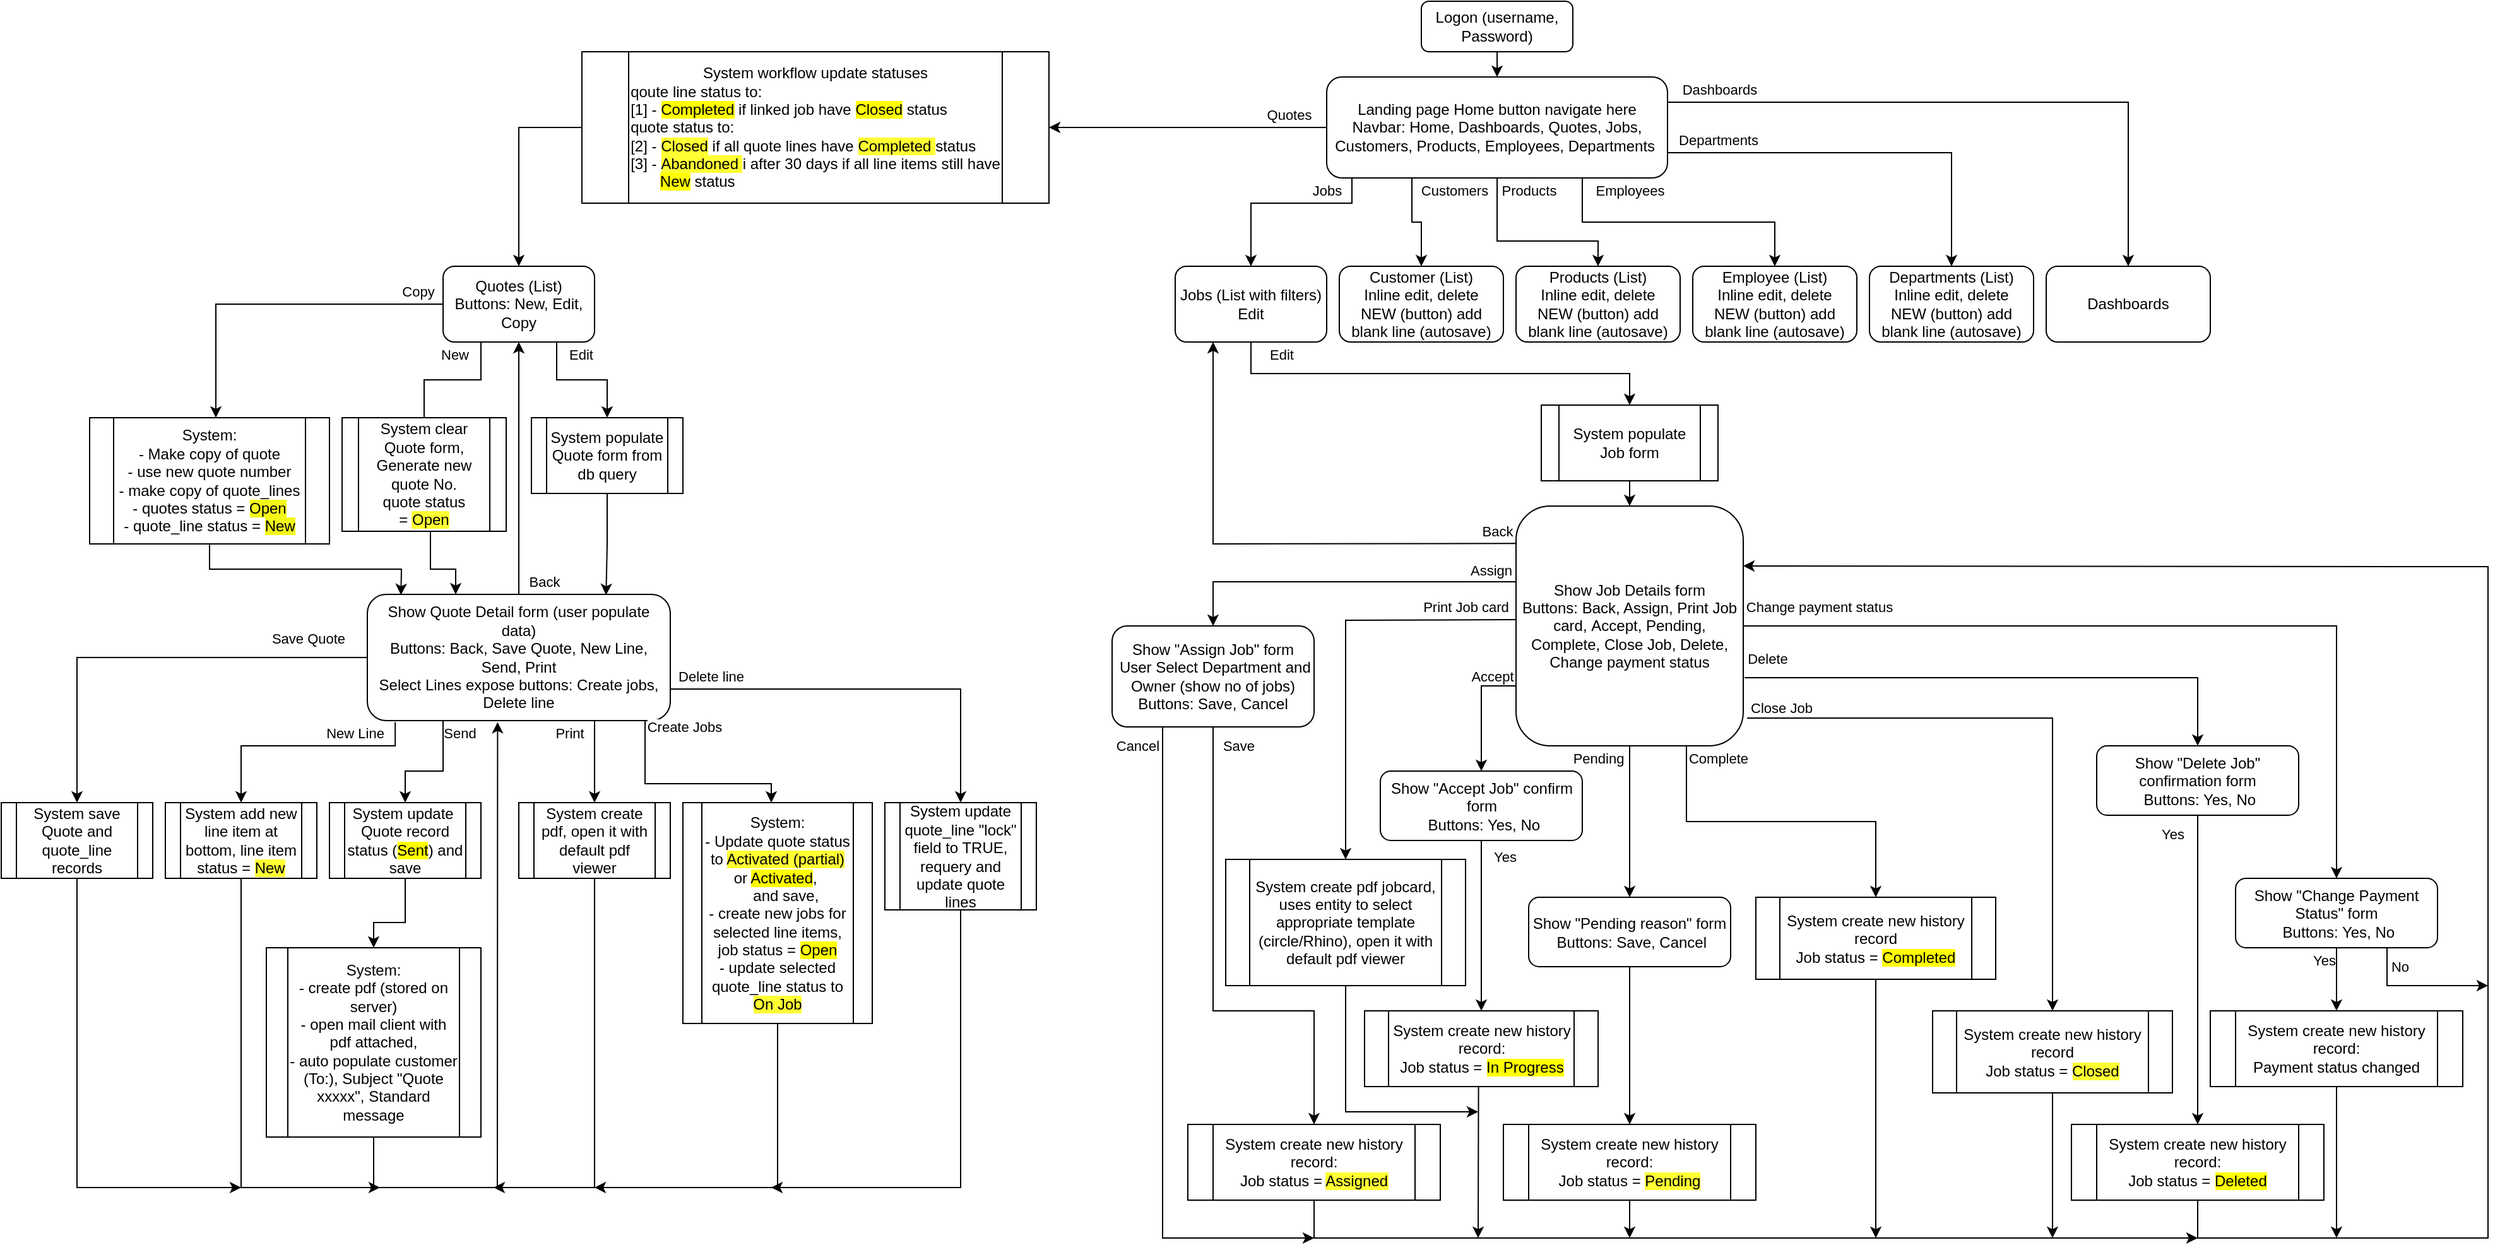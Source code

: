 <mxfile version="20.8.16" type="device"><diagram id="C5RBs43oDa-KdzZeNtuy" name="Page-1"><mxGraphModel dx="2165" dy="640" grid="1" gridSize="10" guides="1" tooltips="1" connect="1" arrows="1" fold="1" page="1" pageScale="1" pageWidth="827" pageHeight="1169" math="0" shadow="0"><root><mxCell id="WIyWlLk6GJQsqaUBKTNV-0"/><mxCell id="WIyWlLk6GJQsqaUBKTNV-1" parent="WIyWlLk6GJQsqaUBKTNV-0"/><mxCell id="WIyWlLk6GJQsqaUBKTNV-3" value="Logon (username, Password)" style="rounded=1;whiteSpace=wrap;html=1;fontSize=12;glass=0;strokeWidth=1;shadow=0;" parent="WIyWlLk6GJQsqaUBKTNV-1" vertex="1"><mxGeometry x="355" y="10" width="120" height="40" as="geometry"/></mxCell><mxCell id="UO__6lG9plmgbBNIE1Rd-0" value="Landing page Home button navigate here&lt;br&gt;Navbar: Home, Dashboards, Quotes, Jobs, Customers, Products, Employees, Departments&amp;nbsp;" style="rounded=1;whiteSpace=wrap;html=1;" parent="WIyWlLk6GJQsqaUBKTNV-1" vertex="1"><mxGeometry x="280" y="70" width="270" height="80" as="geometry"/></mxCell><mxCell id="UO__6lG9plmgbBNIE1Rd-2" value="" style="endArrow=classic;html=1;rounded=0;exitX=0.5;exitY=1;exitDx=0;exitDy=0;entryX=0.5;entryY=0;entryDx=0;entryDy=0;" parent="WIyWlLk6GJQsqaUBKTNV-1" source="WIyWlLk6GJQsqaUBKTNV-3" target="UO__6lG9plmgbBNIE1Rd-0" edge="1"><mxGeometry width="50" height="50" relative="1" as="geometry"><mxPoint x="390" y="280" as="sourcePoint"/><mxPoint x="440" y="230" as="targetPoint"/></mxGeometry></mxCell><mxCell id="UO__6lG9plmgbBNIE1Rd-3" value="Quotes (List)&lt;br&gt;Buttons: New, Edit, Copy" style="rounded=1;whiteSpace=wrap;html=1;" parent="WIyWlLk6GJQsqaUBKTNV-1" vertex="1"><mxGeometry x="-420" y="220" width="120" height="60" as="geometry"/></mxCell><mxCell id="UO__6lG9plmgbBNIE1Rd-5" value="Customer (List)&lt;br style=&quot;border-color: var(--border-color);&quot;&gt;Inline edit, delete&lt;br style=&quot;border-color: var(--border-color);&quot;&gt;NEW (button) add blank line (autosave)" style="rounded=1;whiteSpace=wrap;html=1;" parent="WIyWlLk6GJQsqaUBKTNV-1" vertex="1"><mxGeometry x="290" y="220" width="130" height="60" as="geometry"/></mxCell><mxCell id="UO__6lG9plmgbBNIE1Rd-6" value="Departments (List)&lt;br style=&quot;border-color: var(--border-color);&quot;&gt;Inline edit, delete&lt;br style=&quot;border-color: var(--border-color);&quot;&gt;NEW (button) add blank line (autosave)" style="rounded=1;whiteSpace=wrap;html=1;" parent="WIyWlLk6GJQsqaUBKTNV-1" vertex="1"><mxGeometry x="710" y="220" width="130" height="60" as="geometry"/></mxCell><mxCell id="UO__6lG9plmgbBNIE1Rd-8" value="Employee (List)&lt;br&gt;Inline edit, delete&lt;br&gt;NEW (button) add blank line (autosave)" style="rounded=1;whiteSpace=wrap;html=1;" parent="WIyWlLk6GJQsqaUBKTNV-1" vertex="1"><mxGeometry x="570" y="220" width="130" height="60" as="geometry"/></mxCell><mxCell id="UO__6lG9plmgbBNIE1Rd-20" value="" style="endArrow=classic;html=1;rounded=0;exitX=0;exitY=0.5;exitDx=0;exitDy=0;edgeStyle=orthogonalEdgeStyle;" parent="WIyWlLk6GJQsqaUBKTNV-1" source="UO__6lG9plmgbBNIE1Rd-3" target="YD0DISfWOn8aC3_Gt3WI-0" edge="1"><mxGeometry relative="1" as="geometry"><mxPoint x="-440" y="260" as="sourcePoint"/><mxPoint x="-590" y="330" as="targetPoint"/><Array as="points"><mxPoint x="-600" y="250"/></Array></mxGeometry></mxCell><mxCell id="UO__6lG9plmgbBNIE1Rd-21" value="Copy" style="edgeLabel;resizable=0;html=1;align=center;verticalAlign=middle;" parent="UO__6lG9plmgbBNIE1Rd-20" connectable="0" vertex="1"><mxGeometry relative="1" as="geometry"><mxPoint x="115" y="-10" as="offset"/></mxGeometry></mxCell><mxCell id="UO__6lG9plmgbBNIE1Rd-22" value="&lt;br&gt;" style="edgeLabel;resizable=0;html=1;align=left;verticalAlign=bottom;" parent="UO__6lG9plmgbBNIE1Rd-20" connectable="0" vertex="1"><mxGeometry x="-1" relative="1" as="geometry"/></mxCell><mxCell id="UO__6lG9plmgbBNIE1Rd-31" value="Show Quote Detail form (user populate data)&lt;br&gt;Buttons: Back, Save Quote, New Line, Send, Print&lt;br&gt;Select Lines expose buttons: Create jobs, Delete line" style="rounded=1;whiteSpace=wrap;html=1;" parent="WIyWlLk6GJQsqaUBKTNV-1" vertex="1"><mxGeometry x="-480" y="480" width="240" height="100" as="geometry"/></mxCell><mxCell id="UO__6lG9plmgbBNIE1Rd-38" value="" style="endArrow=classic;html=1;rounded=0;exitX=0.75;exitY=1;exitDx=0;exitDy=0;edgeStyle=orthogonalEdgeStyle;" parent="WIyWlLk6GJQsqaUBKTNV-1" source="UO__6lG9plmgbBNIE1Rd-3" target="UO__6lG9plmgbBNIE1Rd-46" edge="1"><mxGeometry relative="1" as="geometry"><mxPoint x="-290" y="290" as="sourcePoint"/><mxPoint x="-310" y="340" as="targetPoint"/></mxGeometry></mxCell><mxCell id="UO__6lG9plmgbBNIE1Rd-39" value="Edit" style="edgeLabel;resizable=0;html=1;align=center;verticalAlign=middle;" parent="UO__6lG9plmgbBNIE1Rd-38" connectable="0" vertex="1"><mxGeometry relative="1" as="geometry"><mxPoint x="-1" y="-20" as="offset"/></mxGeometry></mxCell><mxCell id="UO__6lG9plmgbBNIE1Rd-40" value="" style="endArrow=classic;html=1;rounded=0;exitX=0.5;exitY=1;exitDx=0;exitDy=0;edgeStyle=orthogonalEdgeStyle;startArrow=none;" parent="WIyWlLk6GJQsqaUBKTNV-1" source="UO__6lG9plmgbBNIE1Rd-45" target="UO__6lG9plmgbBNIE1Rd-31" edge="1"><mxGeometry relative="1" as="geometry"><mxPoint x="-260" y="419.41" as="sourcePoint"/><mxPoint x="-420" y="410" as="targetPoint"/><Array as="points"><mxPoint x="-430" y="460"/><mxPoint x="-410" y="460"/></Array></mxGeometry></mxCell><mxCell id="UO__6lG9plmgbBNIE1Rd-43" value="" style="endArrow=classic;html=1;rounded=0;edgeStyle=orthogonalEdgeStyle;entryX=0.788;entryY=0.005;entryDx=0;entryDy=0;entryPerimeter=0;" parent="WIyWlLk6GJQsqaUBKTNV-1" source="UO__6lG9plmgbBNIE1Rd-46" target="UO__6lG9plmgbBNIE1Rd-31" edge="1"><mxGeometry width="50" height="50" relative="1" as="geometry"><mxPoint x="-310" y="400" as="sourcePoint"/><mxPoint x="-280" y="490" as="targetPoint"/></mxGeometry></mxCell><mxCell id="UO__6lG9plmgbBNIE1Rd-46" value="System populate Quote form from db query" style="shape=process;whiteSpace=wrap;html=1;backgroundOutline=1;" parent="WIyWlLk6GJQsqaUBKTNV-1" vertex="1"><mxGeometry x="-350" y="340" width="120" height="60" as="geometry"/></mxCell><mxCell id="UO__6lG9plmgbBNIE1Rd-49" value="System save Quote and quote_line records" style="shape=process;whiteSpace=wrap;html=1;backgroundOutline=1;" parent="WIyWlLk6GJQsqaUBKTNV-1" vertex="1"><mxGeometry x="-770" y="645" width="120" height="60" as="geometry"/></mxCell><mxCell id="UO__6lG9plmgbBNIE1Rd-50" value="" style="endArrow=classic;html=1;rounded=0;edgeStyle=orthogonalEdgeStyle;exitX=0;exitY=0.5;exitDx=0;exitDy=0;" parent="WIyWlLk6GJQsqaUBKTNV-1" source="UO__6lG9plmgbBNIE1Rd-31" target="UO__6lG9plmgbBNIE1Rd-49" edge="1"><mxGeometry relative="1" as="geometry"><mxPoint x="-480" y="575" as="sourcePoint"/><mxPoint x="-670" y="640" as="targetPoint"/></mxGeometry></mxCell><mxCell id="UO__6lG9plmgbBNIE1Rd-51" value="Save Quote" style="edgeLabel;resizable=0;html=1;align=center;verticalAlign=middle;" parent="UO__6lG9plmgbBNIE1Rd-50" connectable="0" vertex="1"><mxGeometry relative="1" as="geometry"><mxPoint x="125" y="-15" as="offset"/></mxGeometry></mxCell><mxCell id="UO__6lG9plmgbBNIE1Rd-53" value="" style="endArrow=classic;html=1;rounded=0;entryX=0.5;entryY=1;entryDx=0;entryDy=0;exitX=0.5;exitY=0;exitDx=0;exitDy=0;" parent="WIyWlLk6GJQsqaUBKTNV-1" source="UO__6lG9plmgbBNIE1Rd-31" target="UO__6lG9plmgbBNIE1Rd-3" edge="1"><mxGeometry relative="1" as="geometry"><mxPoint x="-370" y="540" as="sourcePoint"/><mxPoint x="-510" y="555" as="targetPoint"/></mxGeometry></mxCell><mxCell id="UO__6lG9plmgbBNIE1Rd-54" value="Back" style="edgeLabel;resizable=0;html=1;align=center;verticalAlign=middle;" parent="UO__6lG9plmgbBNIE1Rd-53" connectable="0" vertex="1"><mxGeometry relative="1" as="geometry"><mxPoint x="20" y="90" as="offset"/></mxGeometry></mxCell><mxCell id="UO__6lG9plmgbBNIE1Rd-55" value="Jobs (List with filters) Edit" style="rounded=1;whiteSpace=wrap;html=1;" parent="WIyWlLk6GJQsqaUBKTNV-1" vertex="1"><mxGeometry x="160" y="220" width="120" height="60" as="geometry"/></mxCell><mxCell id="UO__6lG9plmgbBNIE1Rd-64" value="Show Job Details form&lt;br&gt;Buttons: Back, Assign, Print Job card,&amp;nbsp;Accept, Pending, Complete, Close Job, Delete,&lt;br&gt;Change payment status" style="rounded=1;whiteSpace=wrap;html=1;" parent="WIyWlLk6GJQsqaUBKTNV-1" vertex="1"><mxGeometry x="430" y="410" width="180" height="190" as="geometry"/></mxCell><mxCell id="UO__6lG9plmgbBNIE1Rd-65" value="" style="endArrow=classic;html=1;rounded=0;entryX=0.5;entryY=0;entryDx=0;entryDy=0;edgeStyle=orthogonalEdgeStyle;exitX=0.5;exitY=1;exitDx=0;exitDy=0;" parent="WIyWlLk6GJQsqaUBKTNV-1" source="UO__6lG9plmgbBNIE1Rd-55" target="UO__6lG9plmgbBNIE1Rd-72" edge="1"><mxGeometry relative="1" as="geometry"><mxPoint x="180" y="280" as="sourcePoint"/><mxPoint x="270" y="340" as="targetPoint"/></mxGeometry></mxCell><mxCell id="UO__6lG9plmgbBNIE1Rd-66" value="Edit" style="edgeLabel;resizable=0;html=1;align=center;verticalAlign=middle;" parent="UO__6lG9plmgbBNIE1Rd-65" connectable="0" vertex="1"><mxGeometry relative="1" as="geometry"><mxPoint x="-126" y="-15" as="offset"/></mxGeometry></mxCell><mxCell id="UO__6lG9plmgbBNIE1Rd-70" value="" style="endArrow=classic;html=1;rounded=0;edgeStyle=orthogonalEdgeStyle;" parent="WIyWlLk6GJQsqaUBKTNV-1" source="UO__6lG9plmgbBNIE1Rd-72" target="UO__6lG9plmgbBNIE1Rd-64" edge="1"><mxGeometry width="50" height="50" relative="1" as="geometry"><mxPoint x="270" y="400" as="sourcePoint"/><mxPoint x="190" y="450" as="targetPoint"/></mxGeometry></mxCell><mxCell id="UO__6lG9plmgbBNIE1Rd-72" value="System populate Job form" style="shape=process;whiteSpace=wrap;html=1;backgroundOutline=1;" parent="WIyWlLk6GJQsqaUBKTNV-1" vertex="1"><mxGeometry x="450" y="330" width="140" height="60" as="geometry"/></mxCell><mxCell id="UO__6lG9plmgbBNIE1Rd-79" value="" style="endArrow=classic;html=1;rounded=0;exitX=0.003;exitY=0.156;exitDx=0;exitDy=0;entryX=0.25;entryY=1;entryDx=0;entryDy=0;exitPerimeter=0;" parent="WIyWlLk6GJQsqaUBKTNV-1" source="UO__6lG9plmgbBNIE1Rd-64" target="UO__6lG9plmgbBNIE1Rd-55" edge="1"><mxGeometry relative="1" as="geometry"><mxPoint x="-40.0" y="380" as="sourcePoint"/><mxPoint x="70" y="470" as="targetPoint"/><Array as="points"><mxPoint x="190" y="440"/></Array></mxGeometry></mxCell><mxCell id="UO__6lG9plmgbBNIE1Rd-80" value="Back" style="edgeLabel;resizable=0;html=1;align=center;verticalAlign=middle;" parent="UO__6lG9plmgbBNIE1Rd-79" connectable="0" vertex="1"><mxGeometry relative="1" as="geometry"><mxPoint x="185" y="-10" as="offset"/></mxGeometry></mxCell><mxCell id="UO__6lG9plmgbBNIE1Rd-87" value="System:&lt;br&gt;- Update quote status to &lt;span style=&quot;background-color: rgb(255, 255, 51);&quot;&gt;Activated (partial)&lt;/span&gt; or &lt;span style=&quot;background-color: rgb(255, 255, 0);&quot;&gt;Activated&lt;/span&gt;,&amp;nbsp;&lt;br&gt;&amp;nbsp; &amp;nbsp; and save,&lt;br&gt;- create new jobs for selected line items, job status = &lt;span style=&quot;background-color: rgb(255, 255, 0);&quot;&gt;Open&lt;/span&gt;&lt;br&gt;- update selected quote_line status to &lt;span style=&quot;background-color: rgb(255, 255, 51);&quot;&gt;On Job&lt;br&gt;&lt;/span&gt;" style="shape=process;whiteSpace=wrap;html=1;backgroundOutline=1;" parent="WIyWlLk6GJQsqaUBKTNV-1" vertex="1"><mxGeometry x="-230" y="645" width="150" height="175" as="geometry"/></mxCell><mxCell id="UO__6lG9plmgbBNIE1Rd-90" value="Show &quot;Assign Job&quot; form&lt;br&gt;&amp;nbsp;User Select Department and Owner (show no of jobs)&lt;br&gt;Buttons: Save, Cancel" style="rounded=1;whiteSpace=wrap;html=1;" parent="WIyWlLk6GJQsqaUBKTNV-1" vertex="1"><mxGeometry x="110" y="505" width="160" height="80" as="geometry"/></mxCell><mxCell id="UO__6lG9plmgbBNIE1Rd-91" value="" style="endArrow=classic;html=1;rounded=0;edgeStyle=orthogonalEdgeStyle;" parent="WIyWlLk6GJQsqaUBKTNV-1" target="UO__6lG9plmgbBNIE1Rd-90" edge="1"><mxGeometry relative="1" as="geometry"><mxPoint x="430" y="470" as="sourcePoint"/><mxPoint x="240.0" y="340.0" as="targetPoint"/><Array as="points"><mxPoint x="429" y="470"/><mxPoint x="190" y="470"/></Array></mxGeometry></mxCell><mxCell id="UO__6lG9plmgbBNIE1Rd-92" value="Assign" style="edgeLabel;resizable=0;html=1;align=center;verticalAlign=middle;" parent="UO__6lG9plmgbBNIE1Rd-91" connectable="0" vertex="1"><mxGeometry relative="1" as="geometry"><mxPoint x="117" y="-9" as="offset"/></mxGeometry></mxCell><mxCell id="UO__6lG9plmgbBNIE1Rd-93" value="System create new history record:&lt;br style=&quot;border-color: var(--border-color);&quot;&gt;Job status = &lt;span style=&quot;background-color: rgb(255, 255, 51);&quot;&gt;Assigned&lt;/span&gt;" style="shape=process;whiteSpace=wrap;html=1;backgroundOutline=1;" parent="WIyWlLk6GJQsqaUBKTNV-1" vertex="1"><mxGeometry x="170" y="900" width="200" height="60" as="geometry"/></mxCell><mxCell id="UO__6lG9plmgbBNIE1Rd-94" value="" style="endArrow=classic;html=1;rounded=0;edgeStyle=orthogonalEdgeStyle;" parent="WIyWlLk6GJQsqaUBKTNV-1" source="UO__6lG9plmgbBNIE1Rd-90" target="UO__6lG9plmgbBNIE1Rd-93" edge="1"><mxGeometry relative="1" as="geometry"><mxPoint x="329.7" y="510.0" as="sourcePoint"/><mxPoint x="329.7" y="560.0" as="targetPoint"/><Array as="points"><mxPoint x="190" y="810"/><mxPoint x="270" y="810"/></Array></mxGeometry></mxCell><mxCell id="UO__6lG9plmgbBNIE1Rd-95" value="Save" style="edgeLabel;resizable=0;html=1;align=center;verticalAlign=middle;" parent="UO__6lG9plmgbBNIE1Rd-94" connectable="0" vertex="1"><mxGeometry relative="1" as="geometry"><mxPoint x="20" y="-183" as="offset"/></mxGeometry></mxCell><mxCell id="UO__6lG9plmgbBNIE1Rd-96" value="" style="endArrow=classic;html=1;rounded=0;exitX=0.5;exitY=1;exitDx=0;exitDy=0;edgeStyle=orthogonalEdgeStyle;" parent="WIyWlLk6GJQsqaUBKTNV-1" source="UO__6lG9plmgbBNIE1Rd-93" edge="1"><mxGeometry width="50" height="50" relative="1" as="geometry"><mxPoint x="300" y="540" as="sourcePoint"/><mxPoint x="970" y="990" as="targetPoint"/><Array as="points"><mxPoint x="270" y="990"/><mxPoint x="970" y="990"/></Array></mxGeometry></mxCell><mxCell id="UO__6lG9plmgbBNIE1Rd-99" value="System:&lt;br&gt;- create pdf (stored on server)&lt;br&gt;- open mail client with pdf attached,&lt;br&gt;- auto populate customer (To:), Subject &quot;Quote xxxxx&quot;, Standard message" style="shape=process;whiteSpace=wrap;html=1;backgroundOutline=1;" parent="WIyWlLk6GJQsqaUBKTNV-1" vertex="1"><mxGeometry x="-560" y="760" width="170" height="150" as="geometry"/></mxCell><mxCell id="UO__6lG9plmgbBNIE1Rd-100" value="System update&amp;nbsp; Quote record status (&lt;span style=&quot;background-color: rgb(255, 255, 0);&quot;&gt;Sent&lt;/span&gt;) and save" style="shape=process;whiteSpace=wrap;html=1;backgroundOutline=1;" parent="WIyWlLk6GJQsqaUBKTNV-1" vertex="1"><mxGeometry x="-510" y="645" width="120" height="60" as="geometry"/></mxCell><mxCell id="UO__6lG9plmgbBNIE1Rd-101" value="" style="endArrow=classic;html=1;rounded=0;edgeStyle=orthogonalEdgeStyle;entryX=0.5;entryY=0;entryDx=0;entryDy=0;exitX=0.25;exitY=1;exitDx=0;exitDy=0;" parent="WIyWlLk6GJQsqaUBKTNV-1" source="UO__6lG9plmgbBNIE1Rd-31" target="UO__6lG9plmgbBNIE1Rd-100" edge="1"><mxGeometry relative="1" as="geometry"><mxPoint x="-310" y="610" as="sourcePoint"/><mxPoint x="-320" y="650" as="targetPoint"/><Array as="points"><mxPoint x="-420" y="620"/><mxPoint x="-450" y="620"/></Array></mxGeometry></mxCell><mxCell id="UO__6lG9plmgbBNIE1Rd-102" value="Send" style="edgeLabel;resizable=0;html=1;align=center;verticalAlign=middle;" parent="UO__6lG9plmgbBNIE1Rd-101" connectable="0" vertex="1"><mxGeometry relative="1" as="geometry"><mxPoint x="20" y="-30" as="offset"/></mxGeometry></mxCell><mxCell id="UO__6lG9plmgbBNIE1Rd-103" value="" style="endArrow=classic;html=1;rounded=0;exitX=0.5;exitY=1;exitDx=0;exitDy=0;entryX=0.5;entryY=0;entryDx=0;entryDy=0;" parent="WIyWlLk6GJQsqaUBKTNV-1" source="UO__6lG9plmgbBNIE1Rd-100" target="UO__6lG9plmgbBNIE1Rd-99" edge="1"><mxGeometry width="50" height="50" relative="1" as="geometry"><mxPoint x="-310" y="810" as="sourcePoint"/><mxPoint x="-260" y="760" as="targetPoint"/><Array as="points"><mxPoint x="-450" y="740"/><mxPoint x="-475" y="740"/></Array></mxGeometry></mxCell><mxCell id="UO__6lG9plmgbBNIE1Rd-105" value="" style="endArrow=classic;html=1;rounded=0;edgeStyle=orthogonalEdgeStyle;" parent="WIyWlLk6GJQsqaUBKTNV-1" target="UO__6lG9plmgbBNIE1Rd-87" edge="1"><mxGeometry relative="1" as="geometry"><mxPoint x="-260" y="580" as="sourcePoint"/><mxPoint x="-120" y="640" as="targetPoint"/><Array as="points"><mxPoint x="-260" y="630"/><mxPoint x="-160" y="630"/></Array></mxGeometry></mxCell><mxCell id="UO__6lG9plmgbBNIE1Rd-106" value="Create Jobs" style="edgeLabel;resizable=0;html=1;align=center;verticalAlign=middle;" parent="UO__6lG9plmgbBNIE1Rd-105" connectable="0" vertex="1"><mxGeometry relative="1" as="geometry"><mxPoint x="-2" y="-45" as="offset"/></mxGeometry></mxCell><mxCell id="UO__6lG9plmgbBNIE1Rd-109" value="Dashboards" style="rounded=1;whiteSpace=wrap;html=1;" parent="WIyWlLk6GJQsqaUBKTNV-1" vertex="1"><mxGeometry x="850" y="220" width="130" height="60" as="geometry"/></mxCell><mxCell id="UO__6lG9plmgbBNIE1Rd-113" value="System create new history record&lt;br&gt;Job status = &lt;span style=&quot;background-color: rgb(255, 255, 0);&quot;&gt;Completed&lt;/span&gt;" style="shape=process;whiteSpace=wrap;html=1;backgroundOutline=1;" parent="WIyWlLk6GJQsqaUBKTNV-1" vertex="1"><mxGeometry x="620" y="720" width="190" height="65" as="geometry"/></mxCell><mxCell id="UO__6lG9plmgbBNIE1Rd-115" value="System workflow update statuses&lt;br&gt;&lt;div style=&quot;text-align: left;&quot;&gt;&lt;span style=&quot;background-color: initial;&quot;&gt;qoute line status to:&lt;/span&gt;&lt;/div&gt;&lt;div style=&quot;text-align: left;&quot;&gt;&lt;span style=&quot;background-color: initial;&quot;&gt;[1] -&amp;nbsp;&lt;/span&gt;&lt;span style=&quot;background-color: rgb(255, 255, 0);&quot;&gt;Completed&lt;/span&gt;&lt;span style=&quot;background-color: initial;&quot;&gt;&amp;nbsp;if linked job have &lt;/span&gt;&lt;span style=&quot;background-color: rgb(255, 255, 0);&quot;&gt;Closed&lt;/span&gt;&lt;span style=&quot;background-color: initial;&quot;&gt; status&lt;/span&gt;&lt;/div&gt;&lt;div style=&quot;text-align: left;&quot;&gt;&lt;span style=&quot;background-color: initial;&quot;&gt;quote status to:&lt;/span&gt;&lt;/div&gt;&lt;div style=&quot;text-align: left;&quot;&gt;&lt;span style=&quot;background-color: initial;&quot;&gt;[2] -&amp;nbsp;&lt;/span&gt;&lt;span style=&quot;background-color: rgb(255, 255, 51);&quot;&gt;Closed&lt;/span&gt;&lt;span style=&quot;background-color: initial;&quot;&gt; if all quote lines have &lt;/span&gt;&lt;span style=&quot;background-color: rgb(255, 255, 51);&quot;&gt;Completed &lt;/span&gt;&lt;span style=&quot;background-color: initial;&quot;&gt;status&lt;/span&gt;&lt;/div&gt;&lt;div style=&quot;text-align: left;&quot;&gt;&lt;span style=&quot;background-color: initial;&quot;&gt;[3] -&amp;nbsp;&lt;/span&gt;&lt;span style=&quot;background-color: rgb(255, 255, 51);&quot;&gt;Abandoned &lt;/span&gt;&lt;span style=&quot;background-color: initial;&quot;&gt;i after 30 days if all line items still have&lt;/span&gt;&lt;/div&gt;&lt;div style=&quot;text-align: left;&quot;&gt;&lt;span style=&quot;background-color: initial;&quot;&gt;&amp;nbsp; &amp;nbsp; &amp;nbsp; &amp;nbsp;&lt;/span&gt;&lt;span style=&quot;background-color: rgb(255, 255, 0);&quot;&gt;New&lt;/span&gt;&lt;span style=&quot;background-color: initial;&quot;&gt; status&lt;/span&gt;&lt;/div&gt;" style="shape=process;whiteSpace=wrap;html=1;backgroundOutline=1;" parent="WIyWlLk6GJQsqaUBKTNV-1" vertex="1"><mxGeometry x="-310" y="50" width="370" height="120" as="geometry"/></mxCell><mxCell id="UO__6lG9plmgbBNIE1Rd-116" value="" style="endArrow=classic;html=1;rounded=0;entryX=0.5;entryY=0;entryDx=0;entryDy=0;exitX=0;exitY=0.5;exitDx=0;exitDy=0;edgeStyle=orthogonalEdgeStyle;" parent="WIyWlLk6GJQsqaUBKTNV-1" source="UO__6lG9plmgbBNIE1Rd-115" target="UO__6lG9plmgbBNIE1Rd-3" edge="1"><mxGeometry width="50" height="50" relative="1" as="geometry"><mxPoint x="-200" y="270" as="sourcePoint"/><mxPoint x="-150" y="220" as="targetPoint"/></mxGeometry></mxCell><mxCell id="bn9WS0nW_N-Bdegm0aEB-10" value="System create new history record&lt;br style=&quot;border-color: var(--border-color);&quot;&gt;Job status = &lt;span style=&quot;background-color: rgb(255, 255, 51);&quot;&gt;Closed&lt;/span&gt;" style="shape=process;whiteSpace=wrap;html=1;backgroundOutline=1;" parent="WIyWlLk6GJQsqaUBKTNV-1" vertex="1"><mxGeometry x="760" y="810" width="190" height="65" as="geometry"/></mxCell><mxCell id="FHoST9mSGM_nf9gU5FEZ-1" value="System create new history record:&lt;br&gt;Job status = &lt;span style=&quot;background-color: rgb(255, 255, 0);&quot;&gt;In Progress&lt;/span&gt;" style="shape=process;whiteSpace=wrap;html=1;backgroundOutline=1;" parent="WIyWlLk6GJQsqaUBKTNV-1" vertex="1"><mxGeometry x="310" y="810" width="185" height="60" as="geometry"/></mxCell><mxCell id="FHoST9mSGM_nf9gU5FEZ-2" value="Show &quot;Pending reason&quot; form&lt;br style=&quot;border-color: var(--border-color);&quot;&gt;&amp;nbsp;Buttons: Save, Cancel" style="rounded=1;whiteSpace=wrap;html=1;" parent="WIyWlLk6GJQsqaUBKTNV-1" vertex="1"><mxGeometry x="440" y="720" width="160" height="55" as="geometry"/></mxCell><mxCell id="YXFKZWMW8xviHyvgcEc7-0" value="Products (List)&lt;br style=&quot;border-color: var(--border-color);&quot;&gt;Inline edit, delete&lt;br style=&quot;border-color: var(--border-color);&quot;&gt;NEW (button) add blank line (autosave)" style="rounded=1;whiteSpace=wrap;html=1;" parent="WIyWlLk6GJQsqaUBKTNV-1" vertex="1"><mxGeometry x="430" y="220" width="130" height="60" as="geometry"/></mxCell><mxCell id="YD0DISfWOn8aC3_Gt3WI-0" value="System:&lt;br&gt;- Make copy of quote&lt;br&gt;- use new quote number&lt;br&gt;- make copy of quote_lines&lt;br&gt;- quotes status = &lt;span style=&quot;background-color: rgb(243, 247, 24);&quot;&gt;Open&lt;/span&gt;&lt;br&gt;- quote_line status = &lt;span style=&quot;background-color: rgb(243, 247, 24);&quot;&gt;New&lt;br&gt;&lt;/span&gt;" style="shape=process;whiteSpace=wrap;html=1;backgroundOutline=1;" parent="WIyWlLk6GJQsqaUBKTNV-1" vertex="1"><mxGeometry x="-700" y="340" width="190" height="100" as="geometry"/></mxCell><mxCell id="YD0DISfWOn8aC3_Gt3WI-1" value="" style="endArrow=classic;html=1;rounded=0;exitX=0.5;exitY=1;exitDx=0;exitDy=0;entryX=0.111;entryY=0.005;entryDx=0;entryDy=0;entryPerimeter=0;" parent="WIyWlLk6GJQsqaUBKTNV-1" source="YD0DISfWOn8aC3_Gt3WI-0" target="UO__6lG9plmgbBNIE1Rd-31" edge="1"><mxGeometry width="50" height="50" relative="1" as="geometry"><mxPoint x="-270" y="530" as="sourcePoint"/><mxPoint x="-420" y="490" as="targetPoint"/><Array as="points"><mxPoint x="-605" y="460"/><mxPoint x="-453" y="460"/></Array></mxGeometry></mxCell><mxCell id="YD0DISfWOn8aC3_Gt3WI-2" value="System add new line item at bottom, line item status = &lt;span style=&quot;background-color: rgb(255, 255, 51);&quot;&gt;New&lt;/span&gt;" style="shape=process;whiteSpace=wrap;html=1;backgroundOutline=1;" parent="WIyWlLk6GJQsqaUBKTNV-1" vertex="1"><mxGeometry x="-640" y="645" width="120" height="60" as="geometry"/></mxCell><mxCell id="YD0DISfWOn8aC3_Gt3WI-5" value="" style="endArrow=classic;html=1;rounded=0;edgeStyle=orthogonalEdgeStyle;exitX=0.092;exitY=1.013;exitDx=0;exitDy=0;exitPerimeter=0;" parent="WIyWlLk6GJQsqaUBKTNV-1" source="UO__6lG9plmgbBNIE1Rd-31" target="YD0DISfWOn8aC3_Gt3WI-2" edge="1"><mxGeometry relative="1" as="geometry"><mxPoint x="-400" y="610" as="sourcePoint"/><mxPoint x="-620" y="655" as="targetPoint"/><Array as="points"><mxPoint x="-458" y="600"/><mxPoint x="-580" y="600"/></Array></mxGeometry></mxCell><mxCell id="YD0DISfWOn8aC3_Gt3WI-6" value="New Line" style="edgeLabel;resizable=0;html=1;align=center;verticalAlign=middle;" parent="YD0DISfWOn8aC3_Gt3WI-5" connectable="0" vertex="1"><mxGeometry relative="1" as="geometry"><mxPoint x="42" y="-10" as="offset"/></mxGeometry></mxCell><mxCell id="YD0DISfWOn8aC3_Gt3WI-7" value="" style="endArrow=classic;html=1;rounded=0;edgeStyle=orthogonalEdgeStyle;exitX=0.75;exitY=1;exitDx=0;exitDy=0;entryX=0.5;entryY=0;entryDx=0;entryDy=0;" parent="WIyWlLk6GJQsqaUBKTNV-1" source="UO__6lG9plmgbBNIE1Rd-31" target="YD0DISfWOn8aC3_Gt3WI-9" edge="1"><mxGeometry relative="1" as="geometry"><mxPoint x="-450" y="655" as="sourcePoint"/><mxPoint x="-260" y="640" as="targetPoint"/><Array as="points"><mxPoint x="-300" y="630"/><mxPoint x="-300" y="630"/></Array></mxGeometry></mxCell><mxCell id="YD0DISfWOn8aC3_Gt3WI-8" value="Print" style="edgeLabel;resizable=0;html=1;align=center;verticalAlign=middle;" parent="YD0DISfWOn8aC3_Gt3WI-7" connectable="0" vertex="1"><mxGeometry relative="1" as="geometry"><mxPoint x="-20" y="-23" as="offset"/></mxGeometry></mxCell><mxCell id="YD0DISfWOn8aC3_Gt3WI-9" value="System create pdf, open it with default pdf viewer" style="shape=process;whiteSpace=wrap;html=1;backgroundOutline=1;" parent="WIyWlLk6GJQsqaUBKTNV-1" vertex="1"><mxGeometry x="-360" y="645" width="120" height="60" as="geometry"/></mxCell><mxCell id="YD0DISfWOn8aC3_Gt3WI-13" value="" style="endArrow=none;html=1;rounded=0;entryX=0.5;entryY=0;entryDx=0;entryDy=0;exitX=0.25;exitY=1;exitDx=0;exitDy=0;edgeStyle=orthogonalEdgeStyle;" parent="WIyWlLk6GJQsqaUBKTNV-1" source="UO__6lG9plmgbBNIE1Rd-3" target="UO__6lG9plmgbBNIE1Rd-45" edge="1"><mxGeometry relative="1" as="geometry"><mxPoint x="-390" y="280" as="sourcePoint"/><mxPoint x="-420" y="410" as="targetPoint"/></mxGeometry></mxCell><mxCell id="YD0DISfWOn8aC3_Gt3WI-14" value="New" style="edgeLabel;resizable=0;html=1;align=center;verticalAlign=middle;" parent="YD0DISfWOn8aC3_Gt3WI-13" connectable="0" vertex="1"><mxGeometry relative="1" as="geometry"><mxPoint x="1" y="-20" as="offset"/></mxGeometry></mxCell><mxCell id="UO__6lG9plmgbBNIE1Rd-45" value="System clear Quote form, Generate new quote No.&lt;br&gt;quote status =&amp;nbsp;&lt;span style=&quot;background-color: rgb(255, 255, 51);&quot;&gt;Open&lt;/span&gt;" style="shape=process;whiteSpace=wrap;html=1;backgroundOutline=1;" parent="WIyWlLk6GJQsqaUBKTNV-1" vertex="1"><mxGeometry x="-500" y="340" width="130" height="90" as="geometry"/></mxCell><mxCell id="YD0DISfWOn8aC3_Gt3WI-19" value="" style="endArrow=classic;html=1;rounded=0;exitX=0.5;exitY=1;exitDx=0;exitDy=0;entryX=0.43;entryY=1.012;entryDx=0;entryDy=0;entryPerimeter=0;" parent="WIyWlLk6GJQsqaUBKTNV-1" source="UO__6lG9plmgbBNIE1Rd-99" target="UO__6lG9plmgbBNIE1Rd-31" edge="1"><mxGeometry width="50" height="50" relative="1" as="geometry"><mxPoint x="-290" y="740" as="sourcePoint"/><mxPoint x="-240" y="690" as="targetPoint"/><Array as="points"><mxPoint x="-475" y="950"/><mxPoint x="-377" y="950"/></Array></mxGeometry></mxCell><mxCell id="YD0DISfWOn8aC3_Gt3WI-20" value="" style="endArrow=classic;html=1;rounded=0;exitX=0.5;exitY=1;exitDx=0;exitDy=0;" parent="WIyWlLk6GJQsqaUBKTNV-1" source="YD0DISfWOn8aC3_Gt3WI-2" edge="1"><mxGeometry width="50" height="50" relative="1" as="geometry"><mxPoint x="-290" y="730" as="sourcePoint"/><mxPoint x="-470" y="950" as="targetPoint"/><Array as="points"><mxPoint x="-580" y="950"/></Array></mxGeometry></mxCell><mxCell id="YD0DISfWOn8aC3_Gt3WI-21" value="" style="endArrow=classic;html=1;rounded=0;exitX=0.5;exitY=1;exitDx=0;exitDy=0;" parent="WIyWlLk6GJQsqaUBKTNV-1" source="UO__6lG9plmgbBNIE1Rd-49" edge="1"><mxGeometry width="50" height="50" relative="1" as="geometry"><mxPoint x="-250" y="860" as="sourcePoint"/><mxPoint x="-580" y="950" as="targetPoint"/><Array as="points"><mxPoint x="-710" y="950"/></Array></mxGeometry></mxCell><mxCell id="YD0DISfWOn8aC3_Gt3WI-22" value="" style="endArrow=classic;html=1;rounded=0;exitX=0.5;exitY=1;exitDx=0;exitDy=0;" parent="WIyWlLk6GJQsqaUBKTNV-1" source="YD0DISfWOn8aC3_Gt3WI-9" edge="1"><mxGeometry width="50" height="50" relative="1" as="geometry"><mxPoint x="-250" y="860" as="sourcePoint"/><mxPoint x="-380" y="950" as="targetPoint"/><Array as="points"><mxPoint x="-300" y="950"/></Array></mxGeometry></mxCell><mxCell id="YD0DISfWOn8aC3_Gt3WI-23" value="" style="endArrow=classic;html=1;rounded=0;exitX=0.5;exitY=1;exitDx=0;exitDy=0;" parent="WIyWlLk6GJQsqaUBKTNV-1" source="UO__6lG9plmgbBNIE1Rd-87" edge="1"><mxGeometry width="50" height="50" relative="1" as="geometry"><mxPoint x="-120" y="750" as="sourcePoint"/><mxPoint x="-300" y="950" as="targetPoint"/><Array as="points"><mxPoint x="-155" y="950"/></Array></mxGeometry></mxCell><mxCell id="YD0DISfWOn8aC3_Gt3WI-25" value="System update quote_line &quot;lock&quot; field to TRUE, requery and update quote lines" style="shape=process;whiteSpace=wrap;html=1;backgroundOutline=1;" parent="WIyWlLk6GJQsqaUBKTNV-1" vertex="1"><mxGeometry x="-70" y="645" width="120" height="85" as="geometry"/></mxCell><mxCell id="YD0DISfWOn8aC3_Gt3WI-26" value="" style="endArrow=classic;html=1;rounded=0;edgeStyle=orthogonalEdgeStyle;exitX=1;exitY=0.75;exitDx=0;exitDy=0;" parent="WIyWlLk6GJQsqaUBKTNV-1" source="UO__6lG9plmgbBNIE1Rd-31" target="YD0DISfWOn8aC3_Gt3WI-25" edge="1"><mxGeometry relative="1" as="geometry"><mxPoint x="-250" y="590" as="sourcePoint"/><mxPoint x="10" y="600" as="targetPoint"/></mxGeometry></mxCell><mxCell id="YD0DISfWOn8aC3_Gt3WI-27" value="Delete line" style="edgeLabel;resizable=0;html=1;align=center;verticalAlign=middle;" parent="YD0DISfWOn8aC3_Gt3WI-26" connectable="0" vertex="1"><mxGeometry relative="1" as="geometry"><mxPoint x="-128" y="-10" as="offset"/></mxGeometry></mxCell><mxCell id="YD0DISfWOn8aC3_Gt3WI-28" value="" style="endArrow=classic;html=1;rounded=0;exitX=0.5;exitY=1;exitDx=0;exitDy=0;" parent="WIyWlLk6GJQsqaUBKTNV-1" source="YD0DISfWOn8aC3_Gt3WI-25" edge="1"><mxGeometry width="50" height="50" relative="1" as="geometry"><mxPoint x="-240" y="760" as="sourcePoint"/><mxPoint x="-160" y="950" as="targetPoint"/><Array as="points"><mxPoint x="-10" y="950"/></Array></mxGeometry></mxCell><mxCell id="YD0DISfWOn8aC3_Gt3WI-29" value="" style="endArrow=classic;html=1;rounded=0;entryX=1;entryY=0.5;entryDx=0;entryDy=0;edgeStyle=orthogonalEdgeStyle;exitX=0;exitY=0.5;exitDx=0;exitDy=0;" parent="WIyWlLk6GJQsqaUBKTNV-1" source="UO__6lG9plmgbBNIE1Rd-0" target="UO__6lG9plmgbBNIE1Rd-115" edge="1"><mxGeometry relative="1" as="geometry"><mxPoint x="190" y="290" as="sourcePoint"/><mxPoint x="170" y="350" as="targetPoint"/></mxGeometry></mxCell><mxCell id="YD0DISfWOn8aC3_Gt3WI-30" value="Quotes" style="edgeLabel;resizable=0;html=1;align=center;verticalAlign=middle;" parent="YD0DISfWOn8aC3_Gt3WI-29" connectable="0" vertex="1"><mxGeometry relative="1" as="geometry"><mxPoint x="80" y="-10" as="offset"/></mxGeometry></mxCell><mxCell id="YD0DISfWOn8aC3_Gt3WI-31" value="" style="endArrow=classic;html=1;rounded=0;edgeStyle=orthogonalEdgeStyle;" parent="WIyWlLk6GJQsqaUBKTNV-1" source="UO__6lG9plmgbBNIE1Rd-0" target="UO__6lG9plmgbBNIE1Rd-55" edge="1"><mxGeometry relative="1" as="geometry"><mxPoint x="300" y="150" as="sourcePoint"/><mxPoint x="280" y="210" as="targetPoint"/><Array as="points"><mxPoint x="300" y="170"/><mxPoint x="220" y="170"/></Array></mxGeometry></mxCell><mxCell id="YD0DISfWOn8aC3_Gt3WI-32" value="Jobs" style="edgeLabel;resizable=0;html=1;align=center;verticalAlign=middle;" parent="YD0DISfWOn8aC3_Gt3WI-31" connectable="0" vertex="1"><mxGeometry relative="1" as="geometry"><mxPoint x="35" y="-10" as="offset"/></mxGeometry></mxCell><mxCell id="YD0DISfWOn8aC3_Gt3WI-33" value="" style="endArrow=classic;html=1;rounded=0;edgeStyle=orthogonalEdgeStyle;exitX=0.25;exitY=1;exitDx=0;exitDy=0;" parent="WIyWlLk6GJQsqaUBKTNV-1" source="UO__6lG9plmgbBNIE1Rd-0" target="UO__6lG9plmgbBNIE1Rd-5" edge="1"><mxGeometry relative="1" as="geometry"><mxPoint x="310" y="160" as="sourcePoint"/><mxPoint x="230" y="230" as="targetPoint"/></mxGeometry></mxCell><mxCell id="YD0DISfWOn8aC3_Gt3WI-34" value="Customers" style="edgeLabel;resizable=0;html=1;align=center;verticalAlign=middle;" parent="YD0DISfWOn8aC3_Gt3WI-33" connectable="0" vertex="1"><mxGeometry relative="1" as="geometry"><mxPoint x="29" y="-25" as="offset"/></mxGeometry></mxCell><mxCell id="YD0DISfWOn8aC3_Gt3WI-35" value="" style="endArrow=classic;html=1;rounded=0;edgeStyle=orthogonalEdgeStyle;" parent="WIyWlLk6GJQsqaUBKTNV-1" source="UO__6lG9plmgbBNIE1Rd-0" target="YXFKZWMW8xviHyvgcEc7-0" edge="1"><mxGeometry relative="1" as="geometry"><mxPoint x="320" y="170" as="sourcePoint"/><mxPoint x="240" y="240" as="targetPoint"/><Array as="points"><mxPoint x="415" y="200"/><mxPoint x="495" y="200"/></Array></mxGeometry></mxCell><mxCell id="YD0DISfWOn8aC3_Gt3WI-36" value="Products" style="edgeLabel;resizable=0;html=1;align=center;verticalAlign=middle;" parent="YD0DISfWOn8aC3_Gt3WI-35" connectable="0" vertex="1"><mxGeometry relative="1" as="geometry"><mxPoint y="-40" as="offset"/></mxGeometry></mxCell><mxCell id="YD0DISfWOn8aC3_Gt3WI-37" value="" style="endArrow=classic;html=1;rounded=0;edgeStyle=orthogonalEdgeStyle;exitX=0.75;exitY=1;exitDx=0;exitDy=0;" parent="WIyWlLk6GJQsqaUBKTNV-1" source="UO__6lG9plmgbBNIE1Rd-0" target="UO__6lG9plmgbBNIE1Rd-8" edge="1"><mxGeometry relative="1" as="geometry"><mxPoint x="330" y="180" as="sourcePoint"/><mxPoint x="250" y="250" as="targetPoint"/></mxGeometry></mxCell><mxCell id="YD0DISfWOn8aC3_Gt3WI-38" value="Employees" style="edgeLabel;resizable=0;html=1;align=center;verticalAlign=middle;" parent="YD0DISfWOn8aC3_Gt3WI-37" connectable="0" vertex="1"><mxGeometry relative="1" as="geometry"><mxPoint x="-39" y="-25" as="offset"/></mxGeometry></mxCell><mxCell id="YD0DISfWOn8aC3_Gt3WI-39" value="" style="endArrow=classic;html=1;rounded=0;edgeStyle=orthogonalEdgeStyle;exitX=1;exitY=0.75;exitDx=0;exitDy=0;" parent="WIyWlLk6GJQsqaUBKTNV-1" source="UO__6lG9plmgbBNIE1Rd-0" target="UO__6lG9plmgbBNIE1Rd-6" edge="1"><mxGeometry relative="1" as="geometry"><mxPoint x="340" y="190" as="sourcePoint"/><mxPoint x="260" y="260" as="targetPoint"/></mxGeometry></mxCell><mxCell id="YD0DISfWOn8aC3_Gt3WI-40" value="Departments" style="edgeLabel;resizable=0;html=1;align=center;verticalAlign=middle;" parent="YD0DISfWOn8aC3_Gt3WI-39" connectable="0" vertex="1"><mxGeometry relative="1" as="geometry"><mxPoint x="-118" y="-10" as="offset"/></mxGeometry></mxCell><mxCell id="YD0DISfWOn8aC3_Gt3WI-41" value="" style="endArrow=classic;html=1;rounded=0;edgeStyle=orthogonalEdgeStyle;exitX=1;exitY=0.25;exitDx=0;exitDy=0;" parent="WIyWlLk6GJQsqaUBKTNV-1" source="UO__6lG9plmgbBNIE1Rd-0" target="UO__6lG9plmgbBNIE1Rd-109" edge="1"><mxGeometry relative="1" as="geometry"><mxPoint x="907" y="70" as="sourcePoint"/><mxPoint x="827" y="140" as="targetPoint"/></mxGeometry></mxCell><mxCell id="YD0DISfWOn8aC3_Gt3WI-42" value="Dashboards" style="edgeLabel;resizable=0;html=1;align=center;verticalAlign=middle;" parent="YD0DISfWOn8aC3_Gt3WI-41" connectable="0" vertex="1"><mxGeometry relative="1" as="geometry"><mxPoint x="-207" y="-10" as="offset"/></mxGeometry></mxCell><mxCell id="YD0DISfWOn8aC3_Gt3WI-44" value="" style="endArrow=classic;html=1;rounded=0;edgeStyle=orthogonalEdgeStyle;exitX=0;exitY=0.75;exitDx=0;exitDy=0;entryX=0.5;entryY=0;entryDx=0;entryDy=0;" parent="WIyWlLk6GJQsqaUBKTNV-1" source="UO__6lG9plmgbBNIE1Rd-64" target="knxvhzdhlgiE8oK4ZtYY-9" edge="1"><mxGeometry relative="1" as="geometry"><mxPoint x="439.1" y="469.28" as="sourcePoint"/><mxPoint x="340" y="500" as="targetPoint"/></mxGeometry></mxCell><mxCell id="YD0DISfWOn8aC3_Gt3WI-45" value="Accept" style="edgeLabel;resizable=0;html=1;align=center;verticalAlign=middle;" parent="YD0DISfWOn8aC3_Gt3WI-44" connectable="0" vertex="1"><mxGeometry relative="1" as="geometry"><mxPoint x="8" y="-28" as="offset"/></mxGeometry></mxCell><mxCell id="YD0DISfWOn8aC3_Gt3WI-48" value="System create new history record:&lt;br style=&quot;border-color: var(--border-color);&quot;&gt;Job status = &lt;span style=&quot;background-color: rgb(255, 255, 51);&quot;&gt;Pending&lt;/span&gt;" style="shape=process;whiteSpace=wrap;html=1;backgroundOutline=1;" parent="WIyWlLk6GJQsqaUBKTNV-1" vertex="1"><mxGeometry x="420" y="900" width="200" height="60" as="geometry"/></mxCell><mxCell id="YD0DISfWOn8aC3_Gt3WI-51" value="" style="endArrow=classic;html=1;rounded=0;edgeStyle=orthogonalEdgeStyle;exitX=0.25;exitY=1;exitDx=0;exitDy=0;" parent="WIyWlLk6GJQsqaUBKTNV-1" source="UO__6lG9plmgbBNIE1Rd-90" edge="1"><mxGeometry relative="1" as="geometry"><mxPoint x="200" y="590" as="sourcePoint"/><mxPoint x="270" y="990" as="targetPoint"/><Array as="points"><mxPoint x="150" y="990"/><mxPoint x="270" y="990"/></Array></mxGeometry></mxCell><mxCell id="YD0DISfWOn8aC3_Gt3WI-52" value="Cancel" style="edgeLabel;resizable=0;html=1;align=center;verticalAlign=middle;" parent="YD0DISfWOn8aC3_Gt3WI-51" connectable="0" vertex="1"><mxGeometry relative="1" as="geometry"><mxPoint x="-20" y="-248" as="offset"/></mxGeometry></mxCell><mxCell id="YD0DISfWOn8aC3_Gt3WI-53" value="" style="endArrow=classic;html=1;rounded=0;edgeStyle=orthogonalEdgeStyle;exitX=0.5;exitY=1;exitDx=0;exitDy=0;" parent="WIyWlLk6GJQsqaUBKTNV-1" source="UO__6lG9plmgbBNIE1Rd-64" target="FHoST9mSGM_nf9gU5FEZ-2" edge="1"><mxGeometry relative="1" as="geometry"><mxPoint x="485" y="530" as="sourcePoint"/><mxPoint x="412.526" y="595" as="targetPoint"/></mxGeometry></mxCell><mxCell id="YD0DISfWOn8aC3_Gt3WI-54" value="Pending" style="edgeLabel;resizable=0;html=1;align=center;verticalAlign=middle;" parent="YD0DISfWOn8aC3_Gt3WI-53" connectable="0" vertex="1"><mxGeometry relative="1" as="geometry"><mxPoint x="-25" y="-50" as="offset"/></mxGeometry></mxCell><mxCell id="YD0DISfWOn8aC3_Gt3WI-55" value="" style="endArrow=classic;html=1;rounded=0;exitX=0.5;exitY=1;exitDx=0;exitDy=0;" parent="WIyWlLk6GJQsqaUBKTNV-1" source="FHoST9mSGM_nf9gU5FEZ-2" target="YD0DISfWOn8aC3_Gt3WI-48" edge="1"><mxGeometry width="50" height="50" relative="1" as="geometry"><mxPoint x="720" y="470" as="sourcePoint"/><mxPoint x="770" y="420" as="targetPoint"/></mxGeometry></mxCell><mxCell id="YD0DISfWOn8aC3_Gt3WI-56" value="" style="endArrow=classic;html=1;rounded=0;edgeStyle=orthogonalEdgeStyle;exitX=0.75;exitY=1;exitDx=0;exitDy=0;" parent="WIyWlLk6GJQsqaUBKTNV-1" source="UO__6lG9plmgbBNIE1Rd-64" target="UO__6lG9plmgbBNIE1Rd-113" edge="1"><mxGeometry relative="1" as="geometry"><mxPoint x="575" y="530" as="sourcePoint"/><mxPoint x="650" y="565" as="targetPoint"/></mxGeometry></mxCell><mxCell id="YD0DISfWOn8aC3_Gt3WI-57" value="Complete" style="edgeLabel;resizable=0;html=1;align=center;verticalAlign=middle;" parent="YD0DISfWOn8aC3_Gt3WI-56" connectable="0" vertex="1"><mxGeometry relative="1" as="geometry"><mxPoint x="-50" y="-50" as="offset"/></mxGeometry></mxCell><mxCell id="YD0DISfWOn8aC3_Gt3WI-58" value="" style="endArrow=classic;html=1;rounded=0;edgeStyle=orthogonalEdgeStyle;exitX=1.017;exitY=0.884;exitDx=0;exitDy=0;entryX=0.5;entryY=0;entryDx=0;entryDy=0;exitPerimeter=0;" parent="WIyWlLk6GJQsqaUBKTNV-1" source="UO__6lG9plmgbBNIE1Rd-64" target="bn9WS0nW_N-Bdegm0aEB-10" edge="1"><mxGeometry relative="1" as="geometry"><mxPoint x="620" y="502.5" as="sourcePoint"/><mxPoint x="845" y="565" as="targetPoint"/></mxGeometry></mxCell><mxCell id="YD0DISfWOn8aC3_Gt3WI-59" value="Close Job" style="edgeLabel;resizable=0;html=1;align=center;verticalAlign=middle;" parent="YD0DISfWOn8aC3_Gt3WI-58" connectable="0" vertex="1"><mxGeometry relative="1" as="geometry"><mxPoint x="-210" y="-8" as="offset"/></mxGeometry></mxCell><mxCell id="YD0DISfWOn8aC3_Gt3WI-60" value="System create new history record:&lt;br style=&quot;border-color: var(--border-color);&quot;&gt;Job status = &lt;span style=&quot;background-color: rgb(255, 255, 0);&quot;&gt;Deleted&lt;/span&gt;" style="shape=process;whiteSpace=wrap;html=1;backgroundOutline=1;" parent="WIyWlLk6GJQsqaUBKTNV-1" vertex="1"><mxGeometry x="870" y="900" width="200" height="60" as="geometry"/></mxCell><mxCell id="YD0DISfWOn8aC3_Gt3WI-61" value="" style="endArrow=classic;html=1;rounded=0;edgeStyle=orthogonalEdgeStyle;entryX=0.5;entryY=0;entryDx=0;entryDy=0;exitX=1.006;exitY=0.716;exitDx=0;exitDy=0;exitPerimeter=0;" parent="WIyWlLk6GJQsqaUBKTNV-1" source="UO__6lG9plmgbBNIE1Rd-64" target="knxvhzdhlgiE8oK4ZtYY-12" edge="1"><mxGeometry relative="1" as="geometry"><mxPoint x="620" y="475" as="sourcePoint"/><mxPoint x="970" y="670" as="targetPoint"/></mxGeometry></mxCell><mxCell id="YD0DISfWOn8aC3_Gt3WI-62" value="Delete" style="edgeLabel;resizable=0;html=1;align=center;verticalAlign=middle;" parent="YD0DISfWOn8aC3_Gt3WI-61" connectable="0" vertex="1"><mxGeometry relative="1" as="geometry"><mxPoint x="-189" y="-15" as="offset"/></mxGeometry></mxCell><mxCell id="YD0DISfWOn8aC3_Gt3WI-64" value="" style="endArrow=classic;html=1;rounded=0;exitX=0.5;exitY=1;exitDx=0;exitDy=0;" parent="WIyWlLk6GJQsqaUBKTNV-1" source="UO__6lG9plmgbBNIE1Rd-113" edge="1"><mxGeometry width="50" height="50" relative="1" as="geometry"><mxPoint x="810" y="440" as="sourcePoint"/><mxPoint x="715" y="990" as="targetPoint"/></mxGeometry></mxCell><mxCell id="YD0DISfWOn8aC3_Gt3WI-65" value="" style="endArrow=classic;html=1;rounded=0;exitX=0.5;exitY=1;exitDx=0;exitDy=0;entryX=1;entryY=0.25;entryDx=0;entryDy=0;" parent="WIyWlLk6GJQsqaUBKTNV-1" source="YD0DISfWOn8aC3_Gt3WI-60" target="UO__6lG9plmgbBNIE1Rd-64" edge="1"><mxGeometry width="50" height="50" relative="1" as="geometry"><mxPoint x="810" y="440" as="sourcePoint"/><mxPoint x="660" y="590" as="targetPoint"/><Array as="points"><mxPoint x="970" y="990"/><mxPoint x="1200" y="990"/><mxPoint x="1200" y="458"/></Array></mxGeometry></mxCell><mxCell id="YD0DISfWOn8aC3_Gt3WI-67" value="" style="endArrow=classic;html=1;rounded=0;exitX=0.5;exitY=1;exitDx=0;exitDy=0;" parent="WIyWlLk6GJQsqaUBKTNV-1" source="bn9WS0nW_N-Bdegm0aEB-10" edge="1"><mxGeometry width="50" height="50" relative="1" as="geometry"><mxPoint x="810" y="440" as="sourcePoint"/><mxPoint x="855" y="990" as="targetPoint"/></mxGeometry></mxCell><mxCell id="YD0DISfWOn8aC3_Gt3WI-69" value="System create pdf jobcard, uses entity to select appropriate template (circle/Rhino), open it with default pdf viewer" style="shape=process;whiteSpace=wrap;html=1;backgroundOutline=1;" parent="WIyWlLk6GJQsqaUBKTNV-1" vertex="1"><mxGeometry x="200" y="690" width="190" height="100" as="geometry"/></mxCell><mxCell id="YD0DISfWOn8aC3_Gt3WI-70" value="" style="endArrow=classic;html=1;rounded=0;edgeStyle=orthogonalEdgeStyle;entryX=0.5;entryY=0;entryDx=0;entryDy=0;" parent="WIyWlLk6GJQsqaUBKTNV-1" target="YD0DISfWOn8aC3_Gt3WI-69" edge="1"><mxGeometry relative="1" as="geometry"><mxPoint x="430" y="500" as="sourcePoint"/><mxPoint x="472.5" y="640" as="targetPoint"/></mxGeometry></mxCell><mxCell id="YD0DISfWOn8aC3_Gt3WI-71" value="Print Job card" style="edgeLabel;resizable=0;html=1;align=center;verticalAlign=middle;" parent="YD0DISfWOn8aC3_Gt3WI-70" connectable="0" vertex="1"><mxGeometry relative="1" as="geometry"><mxPoint x="95" y="-38" as="offset"/></mxGeometry></mxCell><mxCell id="YD0DISfWOn8aC3_Gt3WI-72" value="" style="endArrow=classic;html=1;rounded=0;exitX=0.5;exitY=1;exitDx=0;exitDy=0;" parent="WIyWlLk6GJQsqaUBKTNV-1" source="YD0DISfWOn8aC3_Gt3WI-69" edge="1"><mxGeometry width="50" height="50" relative="1" as="geometry"><mxPoint x="470" y="730" as="sourcePoint"/><mxPoint x="400" y="890" as="targetPoint"/><Array as="points"><mxPoint x="295" y="890"/></Array></mxGeometry></mxCell><mxCell id="YD0DISfWOn8aC3_Gt3WI-73" value="" style="endArrow=classic;html=1;rounded=0;exitX=0.488;exitY=0.99;exitDx=0;exitDy=0;exitPerimeter=0;" parent="WIyWlLk6GJQsqaUBKTNV-1" source="FHoST9mSGM_nf9gU5FEZ-1" edge="1"><mxGeometry width="50" height="50" relative="1" as="geometry"><mxPoint x="470" y="730" as="sourcePoint"/><mxPoint x="400" y="990" as="targetPoint"/></mxGeometry></mxCell><mxCell id="YD0DISfWOn8aC3_Gt3WI-74" value="" style="endArrow=classic;html=1;rounded=0;exitX=0.5;exitY=1;exitDx=0;exitDy=0;" parent="WIyWlLk6GJQsqaUBKTNV-1" source="YD0DISfWOn8aC3_Gt3WI-48" edge="1"><mxGeometry width="50" height="50" relative="1" as="geometry"><mxPoint x="570" y="720" as="sourcePoint"/><mxPoint x="520" y="990" as="targetPoint"/></mxGeometry></mxCell><mxCell id="knxvhzdhlgiE8oK4ZtYY-0" value="Show &quot;Change Payment Status&quot; form&lt;br style=&quot;border-color: var(--border-color);&quot;&gt;&amp;nbsp;Buttons: Yes, No" style="rounded=1;whiteSpace=wrap;html=1;" vertex="1" parent="WIyWlLk6GJQsqaUBKTNV-1"><mxGeometry x="1000" y="705" width="160" height="55" as="geometry"/></mxCell><mxCell id="knxvhzdhlgiE8oK4ZtYY-1" value="System create new history record:&lt;br style=&quot;border-color: var(--border-color);&quot;&gt;Payment status changed" style="shape=process;whiteSpace=wrap;html=1;backgroundOutline=1;" vertex="1" parent="WIyWlLk6GJQsqaUBKTNV-1"><mxGeometry x="980" y="810" width="200" height="60" as="geometry"/></mxCell><mxCell id="knxvhzdhlgiE8oK4ZtYY-2" value="" style="endArrow=classic;html=1;rounded=0;edgeStyle=orthogonalEdgeStyle;exitX=1;exitY=0.5;exitDx=0;exitDy=0;entryX=0.5;entryY=0;entryDx=0;entryDy=0;" edge="1" parent="WIyWlLk6GJQsqaUBKTNV-1" source="UO__6lG9plmgbBNIE1Rd-64" target="knxvhzdhlgiE8oK4ZtYY-0"><mxGeometry relative="1" as="geometry"><mxPoint x="623.06" y="555.09" as="sourcePoint"/><mxPoint x="980" y="850" as="targetPoint"/></mxGeometry></mxCell><mxCell id="knxvhzdhlgiE8oK4ZtYY-3" value="Change payment status" style="edgeLabel;resizable=0;html=1;align=center;verticalAlign=middle;" connectable="0" vertex="1" parent="knxvhzdhlgiE8oK4ZtYY-2"><mxGeometry relative="1" as="geometry"><mxPoint x="-275" y="-15" as="offset"/></mxGeometry></mxCell><mxCell id="knxvhzdhlgiE8oK4ZtYY-4" value="" style="endArrow=classic;html=1;rounded=0;exitX=0.5;exitY=1;exitDx=0;exitDy=0;" edge="1" parent="WIyWlLk6GJQsqaUBKTNV-1" source="knxvhzdhlgiE8oK4ZtYY-1"><mxGeometry width="50" height="50" relative="1" as="geometry"><mxPoint x="650" y="640" as="sourcePoint"/><mxPoint x="1080" y="990" as="targetPoint"/></mxGeometry></mxCell><mxCell id="knxvhzdhlgiE8oK4ZtYY-5" value="" style="endArrow=classic;html=1;rounded=0;edgeStyle=orthogonalEdgeStyle;exitX=0.5;exitY=1;exitDx=0;exitDy=0;" edge="1" parent="WIyWlLk6GJQsqaUBKTNV-1" source="knxvhzdhlgiE8oK4ZtYY-0" target="knxvhzdhlgiE8oK4ZtYY-1"><mxGeometry relative="1" as="geometry"><mxPoint x="530" y="610" as="sourcePoint"/><mxPoint x="530" y="675" as="targetPoint"/></mxGeometry></mxCell><mxCell id="knxvhzdhlgiE8oK4ZtYY-6" value="Yes" style="edgeLabel;resizable=0;html=1;align=center;verticalAlign=middle;" connectable="0" vertex="1" parent="knxvhzdhlgiE8oK4ZtYY-5"><mxGeometry relative="1" as="geometry"><mxPoint x="-10" y="-15" as="offset"/></mxGeometry></mxCell><mxCell id="knxvhzdhlgiE8oK4ZtYY-7" value="" style="endArrow=classic;html=1;rounded=0;edgeStyle=orthogonalEdgeStyle;exitX=0.75;exitY=1;exitDx=0;exitDy=0;" edge="1" parent="WIyWlLk6GJQsqaUBKTNV-1" source="knxvhzdhlgiE8oK4ZtYY-0"><mxGeometry relative="1" as="geometry"><mxPoint x="1090" y="675" as="sourcePoint"/><mxPoint x="1200" y="790" as="targetPoint"/><Array as="points"><mxPoint x="1120" y="790"/><mxPoint x="1200" y="790"/></Array></mxGeometry></mxCell><mxCell id="knxvhzdhlgiE8oK4ZtYY-8" value="No" style="edgeLabel;resizable=0;html=1;align=center;verticalAlign=middle;" connectable="0" vertex="1" parent="knxvhzdhlgiE8oK4ZtYY-7"><mxGeometry relative="1" as="geometry"><mxPoint x="-15" y="-15" as="offset"/></mxGeometry></mxCell><mxCell id="knxvhzdhlgiE8oK4ZtYY-9" value="Show &quot;Accept Job&quot; confirm form&lt;br style=&quot;border-color: var(--border-color);&quot;&gt;&amp;nbsp;Buttons: Yes, No" style="rounded=1;whiteSpace=wrap;html=1;" vertex="1" parent="WIyWlLk6GJQsqaUBKTNV-1"><mxGeometry x="322.5" y="620" width="160" height="55" as="geometry"/></mxCell><mxCell id="knxvhzdhlgiE8oK4ZtYY-10" value="" style="endArrow=classic;html=1;rounded=0;edgeStyle=orthogonalEdgeStyle;exitX=0.5;exitY=1;exitDx=0;exitDy=0;entryX=0.5;entryY=0;entryDx=0;entryDy=0;" edge="1" parent="WIyWlLk6GJQsqaUBKTNV-1" source="knxvhzdhlgiE8oK4ZtYY-9" target="FHoST9mSGM_nf9gU5FEZ-1"><mxGeometry relative="1" as="geometry"><mxPoint x="440" y="562.5" as="sourcePoint"/><mxPoint x="412.5" y="630" as="targetPoint"/></mxGeometry></mxCell><mxCell id="knxvhzdhlgiE8oK4ZtYY-11" value="Yes" style="edgeLabel;resizable=0;html=1;align=center;verticalAlign=middle;" connectable="0" vertex="1" parent="knxvhzdhlgiE8oK4ZtYY-10"><mxGeometry relative="1" as="geometry"><mxPoint x="18" y="-55" as="offset"/></mxGeometry></mxCell><mxCell id="knxvhzdhlgiE8oK4ZtYY-12" value="Show &quot;Delete Job&quot; confirmation form&lt;br style=&quot;border-color: var(--border-color);&quot;&gt;&amp;nbsp;Buttons: Yes, No" style="rounded=1;whiteSpace=wrap;html=1;" vertex="1" parent="WIyWlLk6GJQsqaUBKTNV-1"><mxGeometry x="890" y="600" width="160" height="55" as="geometry"/></mxCell><mxCell id="knxvhzdhlgiE8oK4ZtYY-13" value="" style="endArrow=classic;html=1;rounded=0;edgeStyle=orthogonalEdgeStyle;exitX=0.5;exitY=1;exitDx=0;exitDy=0;entryX=0.5;entryY=0;entryDx=0;entryDy=0;" edge="1" parent="WIyWlLk6GJQsqaUBKTNV-1" source="knxvhzdhlgiE8oK4ZtYY-12" target="YD0DISfWOn8aC3_Gt3WI-60"><mxGeometry relative="1" as="geometry"><mxPoint x="1090" y="770" as="sourcePoint"/><mxPoint x="1090" y="820" as="targetPoint"/></mxGeometry></mxCell><mxCell id="knxvhzdhlgiE8oK4ZtYY-14" value="Yes" style="edgeLabel;resizable=0;html=1;align=center;verticalAlign=middle;" connectable="0" vertex="1" parent="knxvhzdhlgiE8oK4ZtYY-13"><mxGeometry relative="1" as="geometry"><mxPoint x="-20" y="-108" as="offset"/></mxGeometry></mxCell></root></mxGraphModel></diagram></mxfile>
